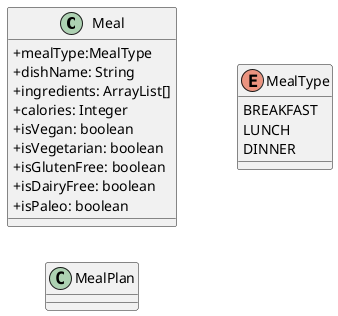 @startuml
'https://plantuml.com/class-diagram
skinparam classAttributeIconSize 0

left to right direction

class Meal {
+mealType:MealType
+dishName: String
+ingredients: ArrayList[]
+calories: Integer
+isVegan: boolean
+isVegetarian: boolean
+isGlutenFree: boolean
+isDairyFree: boolean
+isPaleo: boolean

}

class MealPlan{

}

enum MealType {
BREAKFAST
LUNCH
DINNER
}

@enduml
